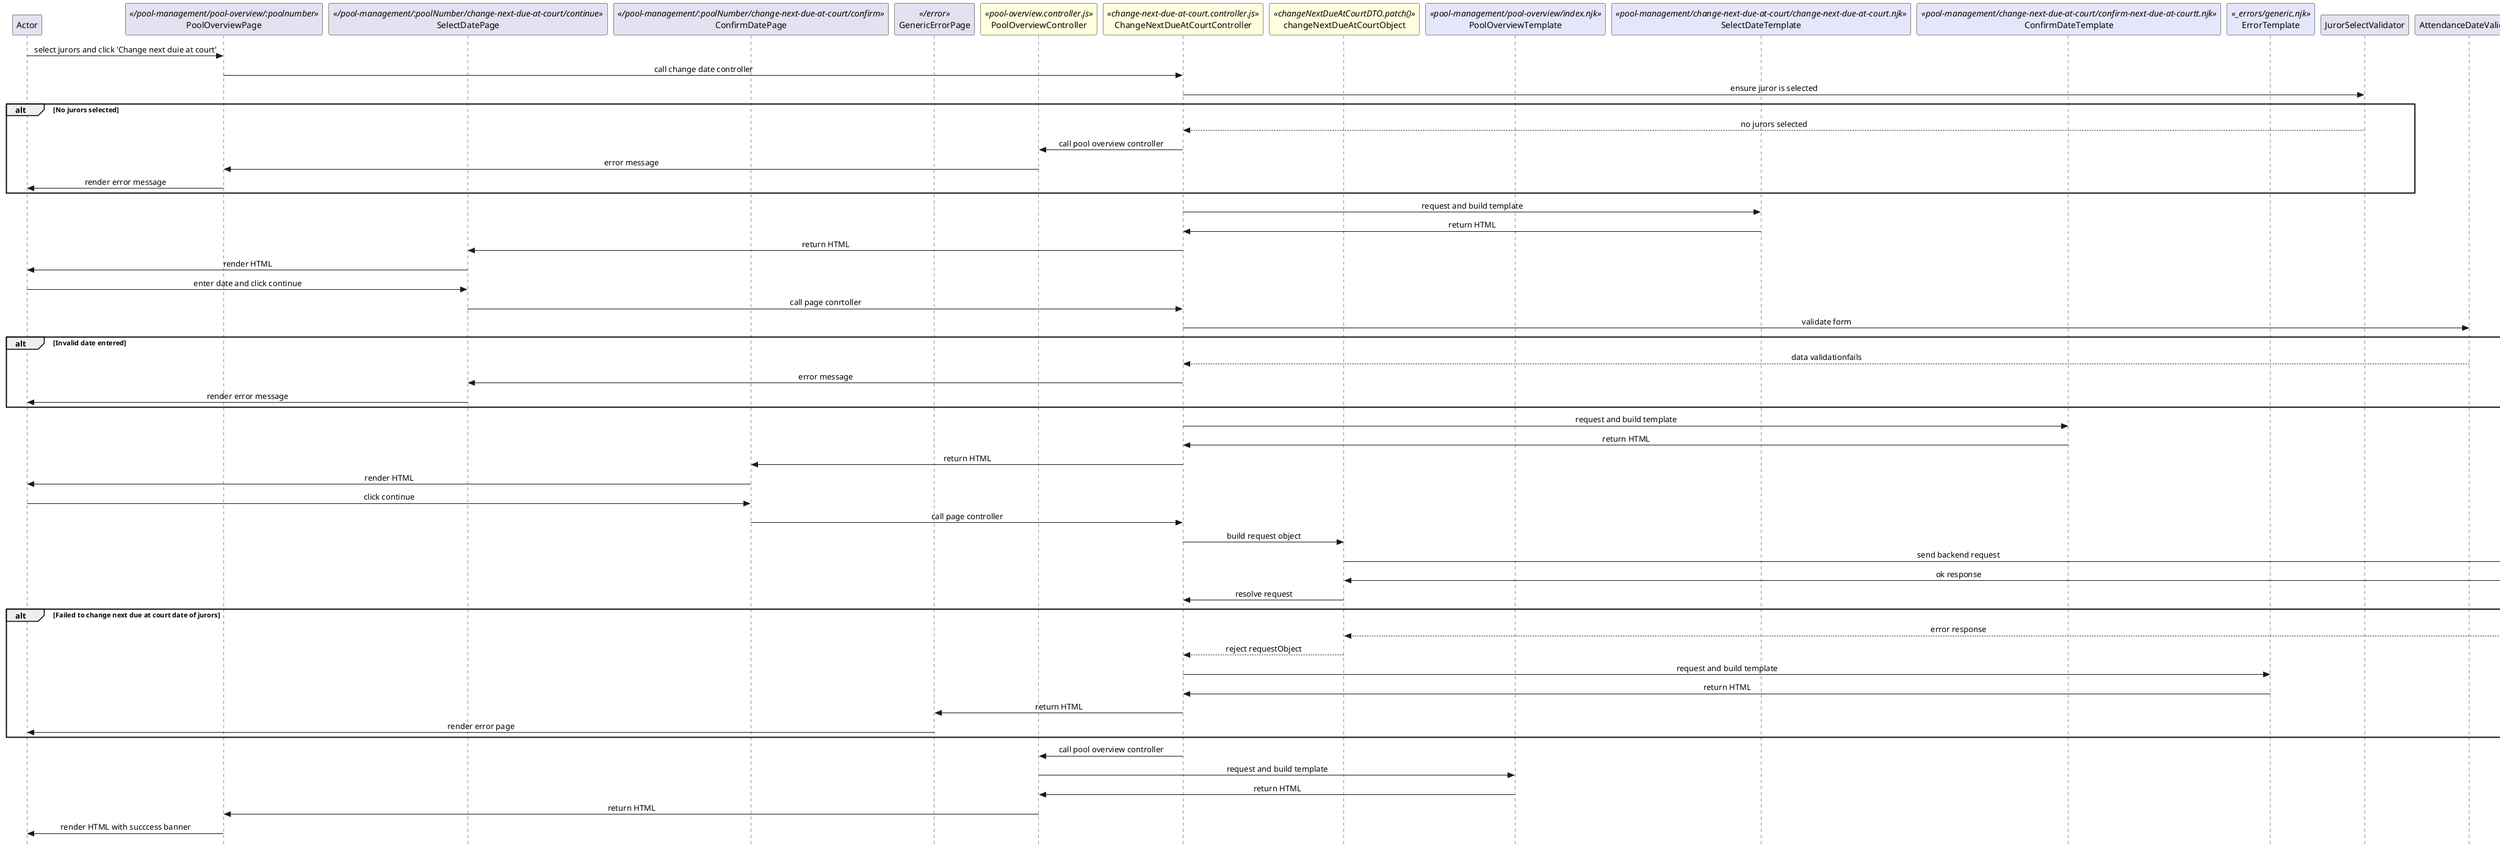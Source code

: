 @startuml bulk-change-next-due-at-court

skinparam Style strictuml 
skinparam SequenceMessageAlignment center

participant Actor

''' LOCAL ROUTING
participant PoolOverviewPage <</pool-management/pool-overview/:poolnumber>>
participant SelectDatePage <</pool-management/:poolNumber/change-next-due-at-court/continue>>
participant ConfirmDatePage <</pool-management/:poolNumber/change-next-due-at-court/confirm>>
participant GenericErrorPage <</error>>

''' CONTROLLER AND REQUEST OBJECTS
participant PoolOverviewController <<pool-overview.controller.js>> #lightyellow
participant ChangeNextDueAtCourtController <<change-next-due-at-court.controller.js>> #lightyellow
participant changeNextDueAtCourtObject <<changeNextDueAtCourtDTO.patch()>> #lightyellow

''' TEMPLATES
participant PoolOverviewTemplate <<pool-management/pool-overview/index.njk>> #lavender
participant SelectDateTemplate <<pool-management/change-next-due-at-court/change-next-due-at-court.njk>> #lavender
participant ConfirmDateTemplate <<pool-management/change-next-due-at-court/confirm-next-due-at-courtt.njk>> #lavender
participant ErrorTemplate <<_errors/generic.njk>> #lavender

''' FILTERS AND VALIDATORS
participant JurorSelectValidator
participant AttendanceDateValidator

''' BACKEND CONTROLLER
participant BackendController

Actor -> PoolOverviewPage : select jurors and click 'Change next duie at court'

PoolOverviewPage -> ChangeNextDueAtCourtController : call change date controller

ChangeNextDueAtCourtController -> JurorSelectValidator : ensure juror is selected

alt No jurors selected
  ChangeNextDueAtCourtController <-- JurorSelectValidator : no jurors selected
  PoolOverviewController <- ChangeNextDueAtCourtController : call pool overview controller
  PoolOverviewPage <- PoolOverviewController : error message
  Actor <- PoolOverviewPage : render error message
end

ChangeNextDueAtCourtController -> SelectDateTemplate : request and build template
ChangeNextDueAtCourtController <- SelectDateTemplate : return HTML
SelectDatePage <- ChangeNextDueAtCourtController : return HTML
Actor <- SelectDatePage : render HTML

Actor -> SelectDatePage : enter date and click continue

SelectDatePage -> ChangeNextDueAtCourtController : call page conrtoller

ChangeNextDueAtCourtController -> AttendanceDateValidator : validate form

alt Invalid date entered
  ChangeNextDueAtCourtController <-- AttendanceDateValidator : data validationfails
  SelectDatePage <- ChangeNextDueAtCourtController : error message
  Actor <- SelectDatePage : render error message
end

ChangeNextDueAtCourtController -> ConfirmDateTemplate : request and build template
ChangeNextDueAtCourtController <- ConfirmDateTemplate : return HTML
ConfirmDatePage <- ChangeNextDueAtCourtController : return HTML
Actor <- ConfirmDatePage : render HTML

Actor -> ConfirmDatePage : click continue

ConfirmDatePage -> ChangeNextDueAtCourtController : call page controller

ChangeNextDueAtCourtController -> changeNextDueAtCourtObject : build request object
changeNextDueAtCourtObject -> BackendController : send backend request
changeNextDueAtCourtObject <- BackendController : ok response
ChangeNextDueAtCourtController <- changeNextDueAtCourtObject : resolve request

alt Failed to change next due at court date of jurors
    changeNextDueAtCourtObject <-- BackendController : error response
    ChangeNextDueAtCourtController <-- changeNextDueAtCourtObject : reject requestObject
    ChangeNextDueAtCourtController -> ErrorTemplate : request and build template
    ChangeNextDueAtCourtController <- ErrorTemplate : return HTML
    GenericErrorPage <- ChangeNextDueAtCourtController : return HTML
    Actor <- GenericErrorPage : render error page
end

ChangeNextDueAtCourtController -> PoolOverviewController : call pool overview controller
PoolOverviewController -> PoolOverviewTemplate : request and build template
PoolOverviewController <- PoolOverviewTemplate : return HTML
PoolOverviewPage <- PoolOverviewController : return HTML
Actor <- PoolOverviewPage : render HTML with succcess banner
